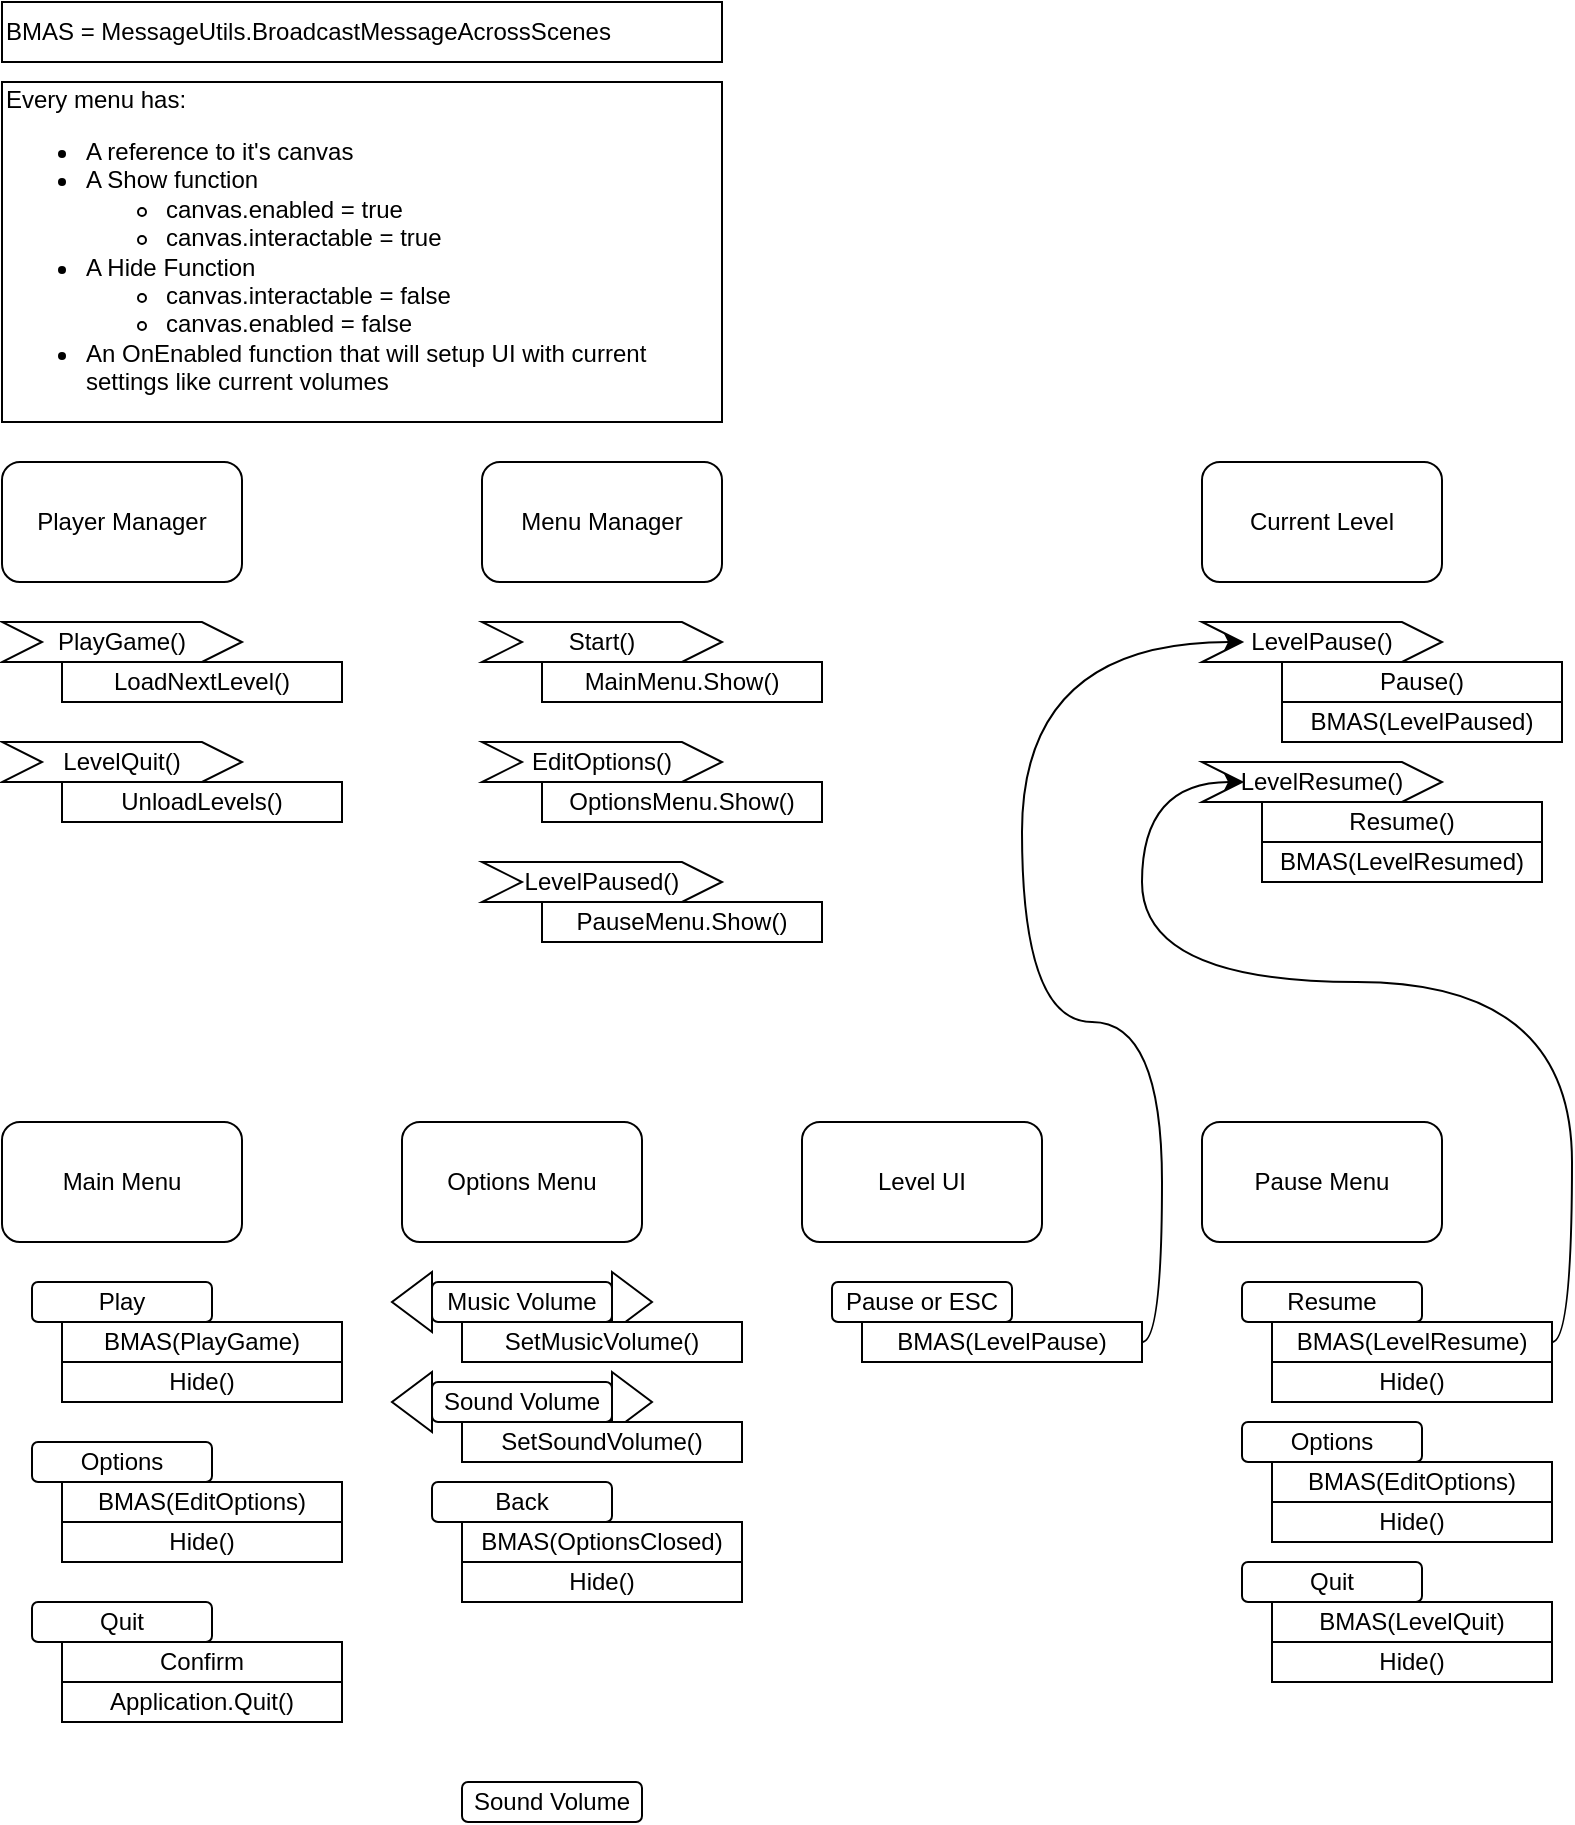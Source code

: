 <mxfile version="26.1.3">
  <diagram name="Page-1" id="6jEyM0XtldutdyMZV72m">
    <mxGraphModel dx="1050" dy="1674" grid="1" gridSize="10" guides="1" tooltips="1" connect="1" arrows="1" fold="1" page="1" pageScale="1" pageWidth="850" pageHeight="1100" math="0" shadow="0">
      <root>
        <mxCell id="0" />
        <mxCell id="1" parent="0" />
        <mxCell id="CoB3a_p92tAadd6meq5U-1" value="Player Manager" style="rounded=1;whiteSpace=wrap;html=1;" vertex="1" parent="1">
          <mxGeometry y="120" width="120" height="60" as="geometry" />
        </mxCell>
        <mxCell id="CoB3a_p92tAadd6meq5U-2" value="Main Menu" style="rounded=1;whiteSpace=wrap;html=1;" vertex="1" parent="1">
          <mxGeometry y="450" width="120" height="60" as="geometry" />
        </mxCell>
        <mxCell id="CoB3a_p92tAadd6meq5U-3" value="Options Menu" style="rounded=1;whiteSpace=wrap;html=1;" vertex="1" parent="1">
          <mxGeometry x="200" y="450" width="120" height="60" as="geometry" />
        </mxCell>
        <mxCell id="CoB3a_p92tAadd6meq5U-4" value="Pause Menu" style="rounded=1;whiteSpace=wrap;html=1;" vertex="1" parent="1">
          <mxGeometry x="600" y="450" width="120" height="60" as="geometry" />
        </mxCell>
        <mxCell id="CoB3a_p92tAadd6meq5U-5" value="Level UI" style="rounded=1;whiteSpace=wrap;html=1;" vertex="1" parent="1">
          <mxGeometry x="400" y="450" width="120" height="60" as="geometry" />
        </mxCell>
        <mxCell id="CoB3a_p92tAadd6meq5U-6" value="Play" style="rounded=1;whiteSpace=wrap;html=1;" vertex="1" parent="1">
          <mxGeometry x="15" y="530" width="90" height="20" as="geometry" />
        </mxCell>
        <mxCell id="CoB3a_p92tAadd6meq5U-7" value="Options" style="rounded=1;whiteSpace=wrap;html=1;" vertex="1" parent="1">
          <mxGeometry x="15" y="610" width="90" height="20" as="geometry" />
        </mxCell>
        <mxCell id="CoB3a_p92tAadd6meq5U-8" value="Quit" style="rounded=1;whiteSpace=wrap;html=1;" vertex="1" parent="1">
          <mxGeometry x="15" y="690" width="90" height="20" as="geometry" />
        </mxCell>
        <mxCell id="CoB3a_p92tAadd6meq5U-9" value="Music Volume" style="rounded=1;whiteSpace=wrap;html=1;" vertex="1" parent="1">
          <mxGeometry x="215" y="530" width="90" height="20" as="geometry" />
        </mxCell>
        <mxCell id="CoB3a_p92tAadd6meq5U-10" value="Sound Volume" style="rounded=1;whiteSpace=wrap;html=1;" vertex="1" parent="1">
          <mxGeometry x="230" y="780" width="90" height="20" as="geometry" />
        </mxCell>
        <mxCell id="CoB3a_p92tAadd6meq5U-12" value="Back" style="rounded=1;whiteSpace=wrap;html=1;" vertex="1" parent="1">
          <mxGeometry x="215" y="630" width="90" height="20" as="geometry" />
        </mxCell>
        <mxCell id="CoB3a_p92tAadd6meq5U-13" value="Pause or ESC" style="rounded=1;whiteSpace=wrap;html=1;" vertex="1" parent="1">
          <mxGeometry x="415" y="530" width="90" height="20" as="geometry" />
        </mxCell>
        <mxCell id="CoB3a_p92tAadd6meq5U-14" value="Resume" style="rounded=1;whiteSpace=wrap;html=1;" vertex="1" parent="1">
          <mxGeometry x="620" y="530" width="90" height="20" as="geometry" />
        </mxCell>
        <mxCell id="CoB3a_p92tAadd6meq5U-15" value="Options" style="rounded=1;whiteSpace=wrap;html=1;" vertex="1" parent="1">
          <mxGeometry x="620" y="600" width="90" height="20" as="geometry" />
        </mxCell>
        <mxCell id="CoB3a_p92tAadd6meq5U-16" value="Quit" style="rounded=1;whiteSpace=wrap;html=1;" vertex="1" parent="1">
          <mxGeometry x="620" y="670" width="90" height="20" as="geometry" />
        </mxCell>
        <mxCell id="CoB3a_p92tAadd6meq5U-20" value="BMAS(PlayGame)" style="rounded=0;whiteSpace=wrap;html=1;strokeColor=default;align=center;verticalAlign=middle;fontFamily=Helvetica;fontSize=12;fontColor=default;fillColor=default;" vertex="1" parent="1">
          <mxGeometry x="30" y="550" width="140" height="20" as="geometry" />
        </mxCell>
        <mxCell id="CoB3a_p92tAadd6meq5U-24" value="BMAS(LevelPause)" style="rounded=0;whiteSpace=wrap;html=1;" vertex="1" parent="1">
          <mxGeometry x="430" y="550" width="140" height="20" as="geometry" />
        </mxCell>
        <mxCell id="CoB3a_p92tAadd6meq5U-25" value="BMAS = MessageUtils.BroadcastMessageAcrossScenes" style="rounded=0;whiteSpace=wrap;html=1;align=left;" vertex="1" parent="1">
          <mxGeometry y="-110" width="360" height="30" as="geometry" />
        </mxCell>
        <mxCell id="CoB3a_p92tAadd6meq5U-26" value="Every menu has:&lt;div&gt;&lt;ul&gt;&lt;li&gt;A reference to it&#39;s canvas&lt;/li&gt;&lt;li&gt;A Show function&lt;/li&gt;&lt;ul&gt;&lt;li&gt;canvas.enabled = true&lt;/li&gt;&lt;li&gt;canvas.interactable = true&lt;/li&gt;&lt;/ul&gt;&lt;li&gt;A Hide Function&lt;/li&gt;&lt;ul&gt;&lt;li&gt;canvas.interactable = false&lt;/li&gt;&lt;li&gt;canvas.enabled = false&lt;/li&gt;&lt;/ul&gt;&lt;li&gt;An OnEnabled function that will setup UI with current settings like current volumes&lt;/li&gt;&lt;/ul&gt;&lt;/div&gt;" style="rounded=0;whiteSpace=wrap;html=1;align=left;" vertex="1" parent="1">
          <mxGeometry y="-70" width="360" height="170" as="geometry" />
        </mxCell>
        <mxCell id="CoB3a_p92tAadd6meq5U-28" value="Start()" style="shape=step;perimeter=stepPerimeter;whiteSpace=wrap;html=1;fixedSize=1;" vertex="1" parent="1">
          <mxGeometry x="240" y="200" width="120" height="20" as="geometry" />
        </mxCell>
        <mxCell id="CoB3a_p92tAadd6meq5U-31" value="Menu Manager" style="rounded=1;whiteSpace=wrap;html=1;" vertex="1" parent="1">
          <mxGeometry x="240" y="120" width="120" height="60" as="geometry" />
        </mxCell>
        <mxCell id="CoB3a_p92tAadd6meq5U-32" value="Hide()" style="rounded=0;whiteSpace=wrap;html=1;strokeColor=default;align=center;verticalAlign=middle;fontFamily=Helvetica;fontSize=12;fontColor=default;fillColor=default;" vertex="1" parent="1">
          <mxGeometry x="30" y="570" width="140" height="20" as="geometry" />
        </mxCell>
        <mxCell id="CoB3a_p92tAadd6meq5U-33" value="" style="triangle;whiteSpace=wrap;html=1;" vertex="1" parent="1">
          <mxGeometry x="305" y="525" width="20" height="30" as="geometry" />
        </mxCell>
        <mxCell id="CoB3a_p92tAadd6meq5U-35" value="" style="triangle;whiteSpace=wrap;html=1;rotation=-180;" vertex="1" parent="1">
          <mxGeometry x="195" y="525" width="20" height="30" as="geometry" />
        </mxCell>
        <mxCell id="CoB3a_p92tAadd6meq5U-36" value="Sound Volume" style="rounded=1;whiteSpace=wrap;html=1;" vertex="1" parent="1">
          <mxGeometry x="215" y="580" width="90" height="20" as="geometry" />
        </mxCell>
        <mxCell id="CoB3a_p92tAadd6meq5U-37" value="" style="triangle;whiteSpace=wrap;html=1;" vertex="1" parent="1">
          <mxGeometry x="305" y="575" width="20" height="30" as="geometry" />
        </mxCell>
        <mxCell id="CoB3a_p92tAadd6meq5U-38" value="" style="triangle;whiteSpace=wrap;html=1;rotation=-180;" vertex="1" parent="1">
          <mxGeometry x="195" y="575" width="20" height="30" as="geometry" />
        </mxCell>
        <mxCell id="CoB3a_p92tAadd6meq5U-39" value="SetMusicVolume()" style="rounded=0;whiteSpace=wrap;html=1;" vertex="1" parent="1">
          <mxGeometry x="230" y="550" width="140" height="20" as="geometry" />
        </mxCell>
        <mxCell id="CoB3a_p92tAadd6meq5U-40" value="SetSoundVolume()" style="rounded=0;whiteSpace=wrap;html=1;" vertex="1" parent="1">
          <mxGeometry x="230" y="600" width="140" height="20" as="geometry" />
        </mxCell>
        <mxCell id="CoB3a_p92tAadd6meq5U-41" value="BMAS(OptionsClosed)" style="rounded=0;whiteSpace=wrap;html=1;" vertex="1" parent="1">
          <mxGeometry x="230" y="650" width="140" height="20" as="geometry" />
        </mxCell>
        <mxCell id="CoB3a_p92tAadd6meq5U-42" value="LevelPause()" style="shape=step;perimeter=stepPerimeter;whiteSpace=wrap;html=1;fixedSize=1;" vertex="1" parent="1">
          <mxGeometry x="600" y="200" width="120" height="20" as="geometry" />
        </mxCell>
        <mxCell id="CoB3a_p92tAadd6meq5U-43" value="PlayGame()" style="shape=step;perimeter=stepPerimeter;whiteSpace=wrap;html=1;fixedSize=1;" vertex="1" parent="1">
          <mxGeometry y="200" width="120" height="20" as="geometry" />
        </mxCell>
        <mxCell id="CoB3a_p92tAadd6meq5U-44" value="LoadNextLevel()" style="rounded=0;whiteSpace=wrap;html=1;strokeColor=default;align=center;verticalAlign=middle;fontFamily=Helvetica;fontSize=12;fontColor=default;fillColor=default;" vertex="1" parent="1">
          <mxGeometry x="30" y="220" width="140" height="20" as="geometry" />
        </mxCell>
        <mxCell id="CoB3a_p92tAadd6meq5U-45" value="BMAS(EditOptions)" style="rounded=0;whiteSpace=wrap;html=1;strokeColor=default;align=center;verticalAlign=middle;fontFamily=Helvetica;fontSize=12;fontColor=default;fillColor=default;" vertex="1" parent="1">
          <mxGeometry x="30" y="630" width="140" height="20" as="geometry" />
        </mxCell>
        <mxCell id="CoB3a_p92tAadd6meq5U-46" value="Hide()" style="rounded=0;whiteSpace=wrap;html=1;strokeColor=default;align=center;verticalAlign=middle;fontFamily=Helvetica;fontSize=12;fontColor=default;fillColor=default;" vertex="1" parent="1">
          <mxGeometry x="30" y="650" width="140" height="20" as="geometry" />
        </mxCell>
        <mxCell id="CoB3a_p92tAadd6meq5U-47" value="Confirm" style="rounded=0;whiteSpace=wrap;html=1;strokeColor=default;align=center;verticalAlign=middle;fontFamily=Helvetica;fontSize=12;fontColor=default;fillColor=default;" vertex="1" parent="1">
          <mxGeometry x="30" y="710" width="140" height="20" as="geometry" />
        </mxCell>
        <mxCell id="CoB3a_p92tAadd6meq5U-48" value="Application.Quit()" style="rounded=0;whiteSpace=wrap;html=1;strokeColor=default;align=center;verticalAlign=middle;fontFamily=Helvetica;fontSize=12;fontColor=default;fillColor=default;" vertex="1" parent="1">
          <mxGeometry x="30" y="730" width="140" height="20" as="geometry" />
        </mxCell>
        <mxCell id="CoB3a_p92tAadd6meq5U-49" value="MainMenu.Show()" style="rounded=0;whiteSpace=wrap;html=1;strokeColor=default;align=center;verticalAlign=middle;fontFamily=Helvetica;fontSize=12;fontColor=default;fillColor=default;" vertex="1" parent="1">
          <mxGeometry x="270" y="220" width="140" height="20" as="geometry" />
        </mxCell>
        <mxCell id="CoB3a_p92tAadd6meq5U-50" value="LevelPaused()" style="shape=step;perimeter=stepPerimeter;whiteSpace=wrap;html=1;fixedSize=1;" vertex="1" parent="1">
          <mxGeometry x="240" y="320" width="120" height="20" as="geometry" />
        </mxCell>
        <mxCell id="CoB3a_p92tAadd6meq5U-51" value="PauseMenu.Show()" style="rounded=0;whiteSpace=wrap;html=1;strokeColor=default;align=center;verticalAlign=middle;fontFamily=Helvetica;fontSize=12;fontColor=default;fillColor=default;" vertex="1" parent="1">
          <mxGeometry x="270" y="340" width="140" height="20" as="geometry" />
        </mxCell>
        <mxCell id="CoB3a_p92tAadd6meq5U-52" value="EditOptions()" style="shape=step;perimeter=stepPerimeter;whiteSpace=wrap;html=1;fixedSize=1;" vertex="1" parent="1">
          <mxGeometry x="240" y="260" width="120" height="20" as="geometry" />
        </mxCell>
        <mxCell id="CoB3a_p92tAadd6meq5U-53" value="OptionsMenu.Show()" style="rounded=0;whiteSpace=wrap;html=1;strokeColor=default;align=center;verticalAlign=middle;fontFamily=Helvetica;fontSize=12;fontColor=default;fillColor=default;" vertex="1" parent="1">
          <mxGeometry x="270" y="280" width="140" height="20" as="geometry" />
        </mxCell>
        <mxCell id="CoB3a_p92tAadd6meq5U-54" value="BMAS(LevelQuit)" style="rounded=0;whiteSpace=wrap;html=1;" vertex="1" parent="1">
          <mxGeometry x="635" y="690" width="140" height="20" as="geometry" />
        </mxCell>
        <mxCell id="CoB3a_p92tAadd6meq5U-55" value="LevelQuit()" style="shape=step;perimeter=stepPerimeter;whiteSpace=wrap;html=1;fixedSize=1;" vertex="1" parent="1">
          <mxGeometry y="260" width="120" height="20" as="geometry" />
        </mxCell>
        <mxCell id="CoB3a_p92tAadd6meq5U-56" value="UnloadLevels()" style="rounded=0;whiteSpace=wrap;html=1;strokeColor=default;align=center;verticalAlign=middle;fontFamily=Helvetica;fontSize=12;fontColor=default;fillColor=default;" vertex="1" parent="1">
          <mxGeometry x="30" y="280" width="140" height="20" as="geometry" />
        </mxCell>
        <mxCell id="CoB3a_p92tAadd6meq5U-57" value="Hide()" style="rounded=0;whiteSpace=wrap;html=1;strokeColor=default;align=center;verticalAlign=middle;fontFamily=Helvetica;fontSize=12;fontColor=default;fillColor=default;" vertex="1" parent="1">
          <mxGeometry x="230" y="670" width="140" height="20" as="geometry" />
        </mxCell>
        <mxCell id="CoB3a_p92tAadd6meq5U-58" value="Hide()" style="rounded=0;whiteSpace=wrap;html=1;strokeColor=default;align=center;verticalAlign=middle;fontFamily=Helvetica;fontSize=12;fontColor=default;fillColor=default;" vertex="1" parent="1">
          <mxGeometry x="635" y="710" width="140" height="20" as="geometry" />
        </mxCell>
        <mxCell id="CoB3a_p92tAadd6meq5U-59" value="BMAS(EditOptions)" style="rounded=0;whiteSpace=wrap;html=1;strokeColor=default;align=center;verticalAlign=middle;fontFamily=Helvetica;fontSize=12;fontColor=default;fillColor=default;" vertex="1" parent="1">
          <mxGeometry x="635" y="620" width="140" height="20" as="geometry" />
        </mxCell>
        <mxCell id="CoB3a_p92tAadd6meq5U-60" value="Hide()" style="rounded=0;whiteSpace=wrap;html=1;strokeColor=default;align=center;verticalAlign=middle;fontFamily=Helvetica;fontSize=12;fontColor=default;fillColor=default;" vertex="1" parent="1">
          <mxGeometry x="635" y="640" width="140" height="20" as="geometry" />
        </mxCell>
        <mxCell id="CoB3a_p92tAadd6meq5U-61" value="Hide()" style="rounded=0;whiteSpace=wrap;html=1;strokeColor=default;align=center;verticalAlign=middle;fontFamily=Helvetica;fontSize=12;fontColor=default;fillColor=default;" vertex="1" parent="1">
          <mxGeometry x="635" y="570" width="140" height="20" as="geometry" />
        </mxCell>
        <mxCell id="CoB3a_p92tAadd6meq5U-62" value="BMAS(LevelResume)" style="rounded=0;whiteSpace=wrap;html=1;" vertex="1" parent="1">
          <mxGeometry x="635" y="550" width="140" height="20" as="geometry" />
        </mxCell>
        <mxCell id="CoB3a_p92tAadd6meq5U-64" value="Current Level" style="rounded=1;whiteSpace=wrap;html=1;" vertex="1" parent="1">
          <mxGeometry x="600" y="120" width="120" height="60" as="geometry" />
        </mxCell>
        <mxCell id="CoB3a_p92tAadd6meq5U-65" value="BMAS(LevelPaused)" style="rounded=0;whiteSpace=wrap;html=1;" vertex="1" parent="1">
          <mxGeometry x="640" y="240" width="140" height="20" as="geometry" />
        </mxCell>
        <mxCell id="CoB3a_p92tAadd6meq5U-66" value="Pause()" style="rounded=0;whiteSpace=wrap;html=1;" vertex="1" parent="1">
          <mxGeometry x="640" y="220" width="140" height="20" as="geometry" />
        </mxCell>
        <mxCell id="CoB3a_p92tAadd6meq5U-67" value="LevelResume()" style="shape=step;perimeter=stepPerimeter;whiteSpace=wrap;html=1;fixedSize=1;" vertex="1" parent="1">
          <mxGeometry x="600" y="270" width="120" height="20" as="geometry" />
        </mxCell>
        <mxCell id="CoB3a_p92tAadd6meq5U-68" value="Resume()" style="rounded=0;whiteSpace=wrap;html=1;" vertex="1" parent="1">
          <mxGeometry x="630" y="290" width="140" height="20" as="geometry" />
        </mxCell>
        <mxCell id="CoB3a_p92tAadd6meq5U-69" value="BMAS(LevelResumed)" style="rounded=0;whiteSpace=wrap;html=1;" vertex="1" parent="1">
          <mxGeometry x="630" y="310" width="140" height="20" as="geometry" />
        </mxCell>
        <mxCell id="CoB3a_p92tAadd6meq5U-70" value="" style="endArrow=classic;html=1;rounded=0;entryX=0;entryY=0.5;entryDx=0;entryDy=0;edgeStyle=orthogonalEdgeStyle;curved=1;exitX=1;exitY=0.5;exitDx=0;exitDy=0;" edge="1" parent="1" source="CoB3a_p92tAadd6meq5U-24" target="CoB3a_p92tAadd6meq5U-42">
          <mxGeometry width="50" height="50" relative="1" as="geometry">
            <mxPoint x="570" y="400" as="sourcePoint" />
            <mxPoint x="420" y="350" as="targetPoint" />
            <Array as="points">
              <mxPoint x="580" y="560" />
              <mxPoint x="580" y="400" />
              <mxPoint x="510" y="400" />
              <mxPoint x="510" y="210" />
            </Array>
          </mxGeometry>
        </mxCell>
        <mxCell id="CoB3a_p92tAadd6meq5U-73" value="" style="endArrow=classic;html=1;rounded=0;exitX=1;exitY=0.5;exitDx=0;exitDy=0;entryX=0;entryY=0.5;entryDx=0;entryDy=0;edgeStyle=orthogonalEdgeStyle;curved=1;" edge="1" parent="1" source="CoB3a_p92tAadd6meq5U-62" target="CoB3a_p92tAadd6meq5U-67">
          <mxGeometry width="50" height="50" relative="1" as="geometry">
            <mxPoint x="370" y="400" as="sourcePoint" />
            <mxPoint x="420" y="350" as="targetPoint" />
            <Array as="points">
              <mxPoint x="785" y="560" />
              <mxPoint x="785" y="380" />
              <mxPoint x="570" y="380" />
              <mxPoint x="570" y="280" />
            </Array>
          </mxGeometry>
        </mxCell>
      </root>
    </mxGraphModel>
  </diagram>
</mxfile>
